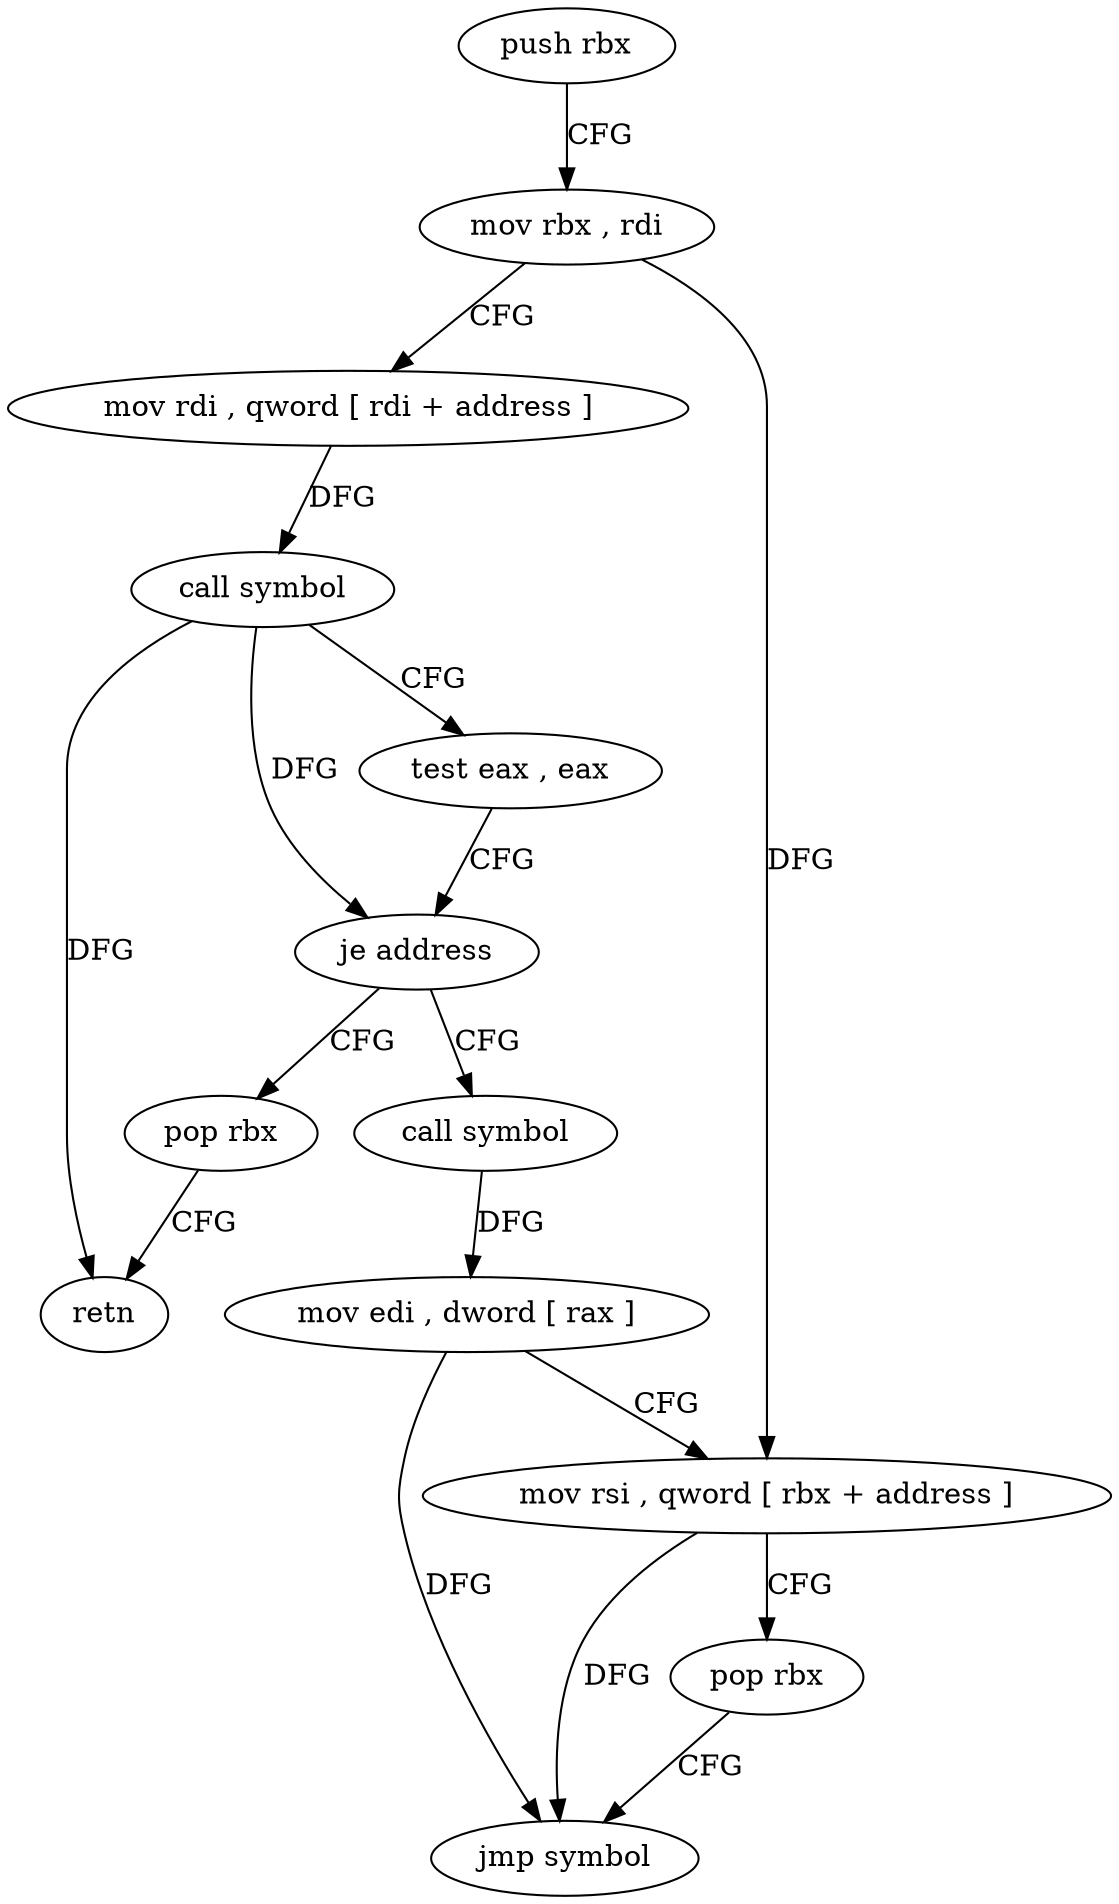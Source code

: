 digraph "func" {
"4236448" [label = "push rbx" ]
"4236449" [label = "mov rbx , rdi" ]
"4236452" [label = "mov rdi , qword [ rdi + address ]" ]
"4236456" [label = "call symbol" ]
"4236461" [label = "test eax , eax" ]
"4236463" [label = "je address" ]
"4236482" [label = "pop rbx" ]
"4236465" [label = "call symbol" ]
"4236483" [label = "retn" ]
"4236470" [label = "mov edi , dword [ rax ]" ]
"4236472" [label = "mov rsi , qword [ rbx + address ]" ]
"4236476" [label = "pop rbx" ]
"4236477" [label = "jmp symbol" ]
"4236448" -> "4236449" [ label = "CFG" ]
"4236449" -> "4236452" [ label = "CFG" ]
"4236449" -> "4236472" [ label = "DFG" ]
"4236452" -> "4236456" [ label = "DFG" ]
"4236456" -> "4236461" [ label = "CFG" ]
"4236456" -> "4236463" [ label = "DFG" ]
"4236456" -> "4236483" [ label = "DFG" ]
"4236461" -> "4236463" [ label = "CFG" ]
"4236463" -> "4236482" [ label = "CFG" ]
"4236463" -> "4236465" [ label = "CFG" ]
"4236482" -> "4236483" [ label = "CFG" ]
"4236465" -> "4236470" [ label = "DFG" ]
"4236470" -> "4236472" [ label = "CFG" ]
"4236470" -> "4236477" [ label = "DFG" ]
"4236472" -> "4236476" [ label = "CFG" ]
"4236472" -> "4236477" [ label = "DFG" ]
"4236476" -> "4236477" [ label = "CFG" ]
}
